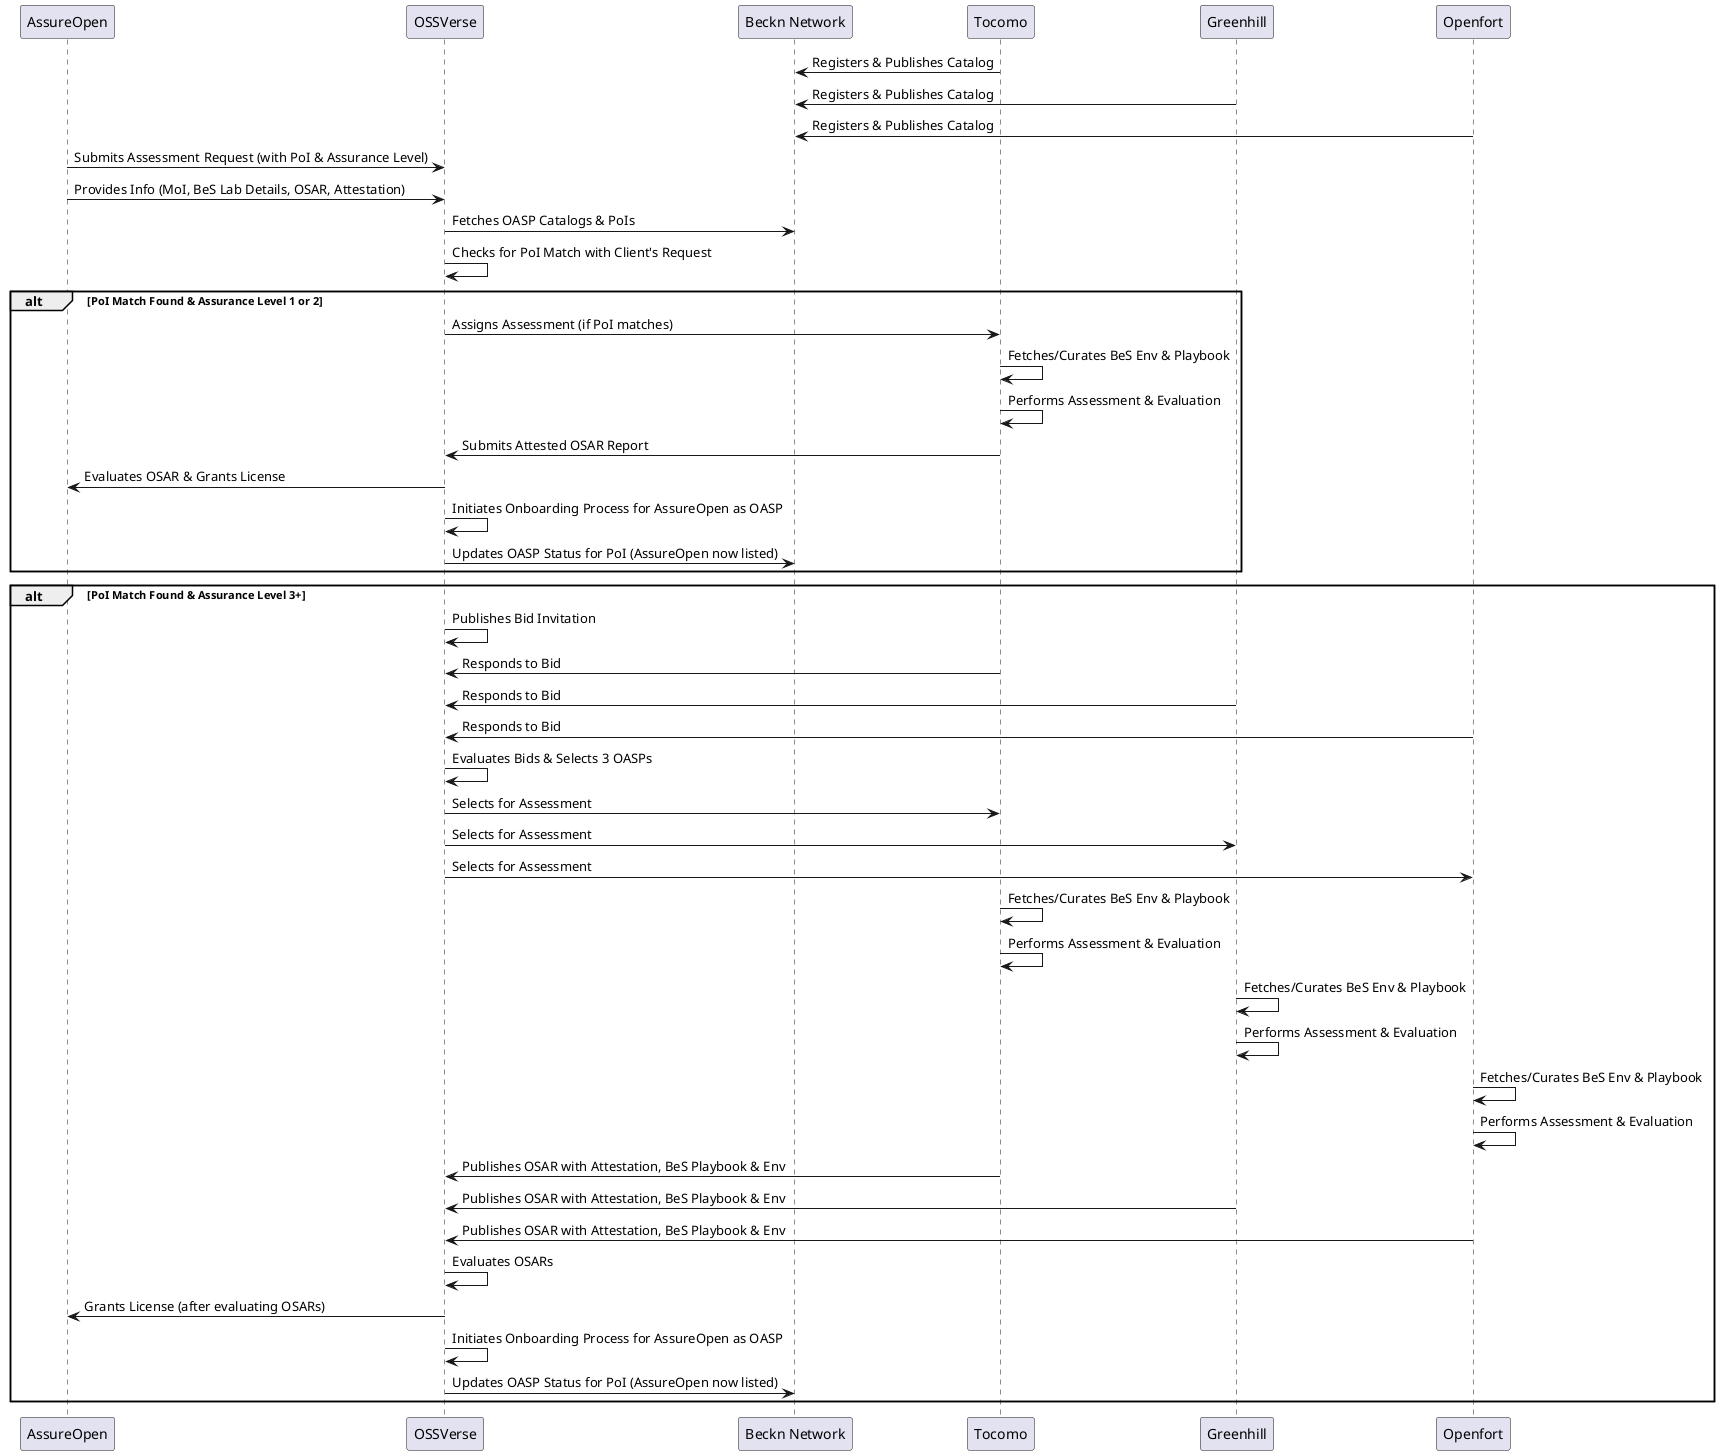 @startuml
participant "AssureOpen" as Client
participant OSSVerse 
participant "Beckn Network" as Beckn
participant Tocomo
participant Greenhill
participant Openfort

Tocomo -> Beckn: Registers & Publishes Catalog
Greenhill -> Beckn: Registers & Publishes Catalog
Openfort -> Beckn: Registers & Publishes Catalog

Client -> OSSVerse: Submits Assessment Request (with PoI & Assurance Level)
Client -> OSSVerse: Provides Info (MoI, BeS Lab Details, OSAR, Attestation)
OSSVerse -> Beckn: Fetches OASP Catalogs & PoIs
OSSVerse -> OSSVerse: Checks for PoI Match with Client's Request

alt PoI Match Found & Assurance Level 1 or 2
    OSSVerse -> Tocomo: Assigns Assessment (if PoI matches)
    Tocomo -> Tocomo: Fetches/Curates BeS Env & Playbook
    Tocomo -> Tocomo: Performs Assessment & Evaluation
    Tocomo -> OSSVerse: Submits Attested OSAR Report
    OSSVerse -> Client: Evaluates OSAR & Grants License
    OSSVerse -> OSSVerse: Initiates Onboarding Process for AssureOpen as OASP
    OSSVerse -> Beckn: Updates OASP Status for PoI (AssureOpen now listed)
end

alt PoI Match Found & Assurance Level 3+
    OSSVerse -> OSSVerse: Publishes Bid Invitation
    Tocomo -> OSSVerse: Responds to Bid
    Greenhill -> OSSVerse: Responds to Bid
    Openfort -> OSSVerse: Responds to Bid
    OSSVerse -> OSSVerse: Evaluates Bids & Selects 3 OASPs
    OSSVerse -> Tocomo: Selects for Assessment
    OSSVerse -> Greenhill: Selects for Assessment
    OSSVerse -> Openfort: Selects for Assessment
    Tocomo -> Tocomo: Fetches/Curates BeS Env & Playbook
    Tocomo -> Tocomo: Performs Assessment & Evaluation
    Greenhill -> Greenhill: Fetches/Curates BeS Env & Playbook
    Greenhill -> Greenhill: Performs Assessment & Evaluation
    Openfort -> Openfort: Fetches/Curates BeS Env & Playbook
    Openfort -> Openfort: Performs Assessment & Evaluation
    Tocomo -> OSSVerse: Publishes OSAR with Attestation, BeS Playbook & Env
    Greenhill -> OSSVerse: Publishes OSAR with Attestation, BeS Playbook & Env
    Openfort -> OSSVerse: Publishes OSAR with Attestation, BeS Playbook & Env
    OSSVerse -> OSSVerse: Evaluates OSARs
    OSSVerse -> Client: Grants License (after evaluating OSARs) 
    OSSVerse -> OSSVerse: Initiates Onboarding Process for AssureOpen as OASP
    OSSVerse -> Beckn: Updates OASP Status for PoI (AssureOpen now listed)
end
@enduml